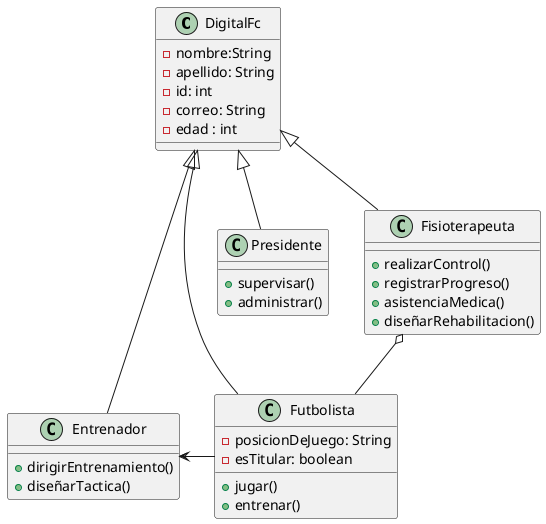 @startuml
'https://plantuml.com/class-diagram
class DigitalFc{
-nombre:String
-apellido: String
-id: int
-correo: String
-edad : int
}

class Futbolista{
-posicionDeJuego: String
-esTitular: boolean
+jugar()
+entrenar()
}

class Presidente{
+supervisar()
+administrar()
}

class Fisioterapeuta{
+ realizarControl()
+ registrarProgreso()
+ asistenciaMedica()
+ diseñarRehabilitacion()
}

class Entrenador{
+dirigirEntrenamiento()
+diseñarTactica()
}

Futbolista --u|> DigitalFc
Entrenador--u|> DigitalFc
Presidente --u|> DigitalFc
Fisioterapeuta --u|> DigitalFc

Futbolista -l-> Entrenador
Fisioterapeuta o-- Futbolista


@enduml
